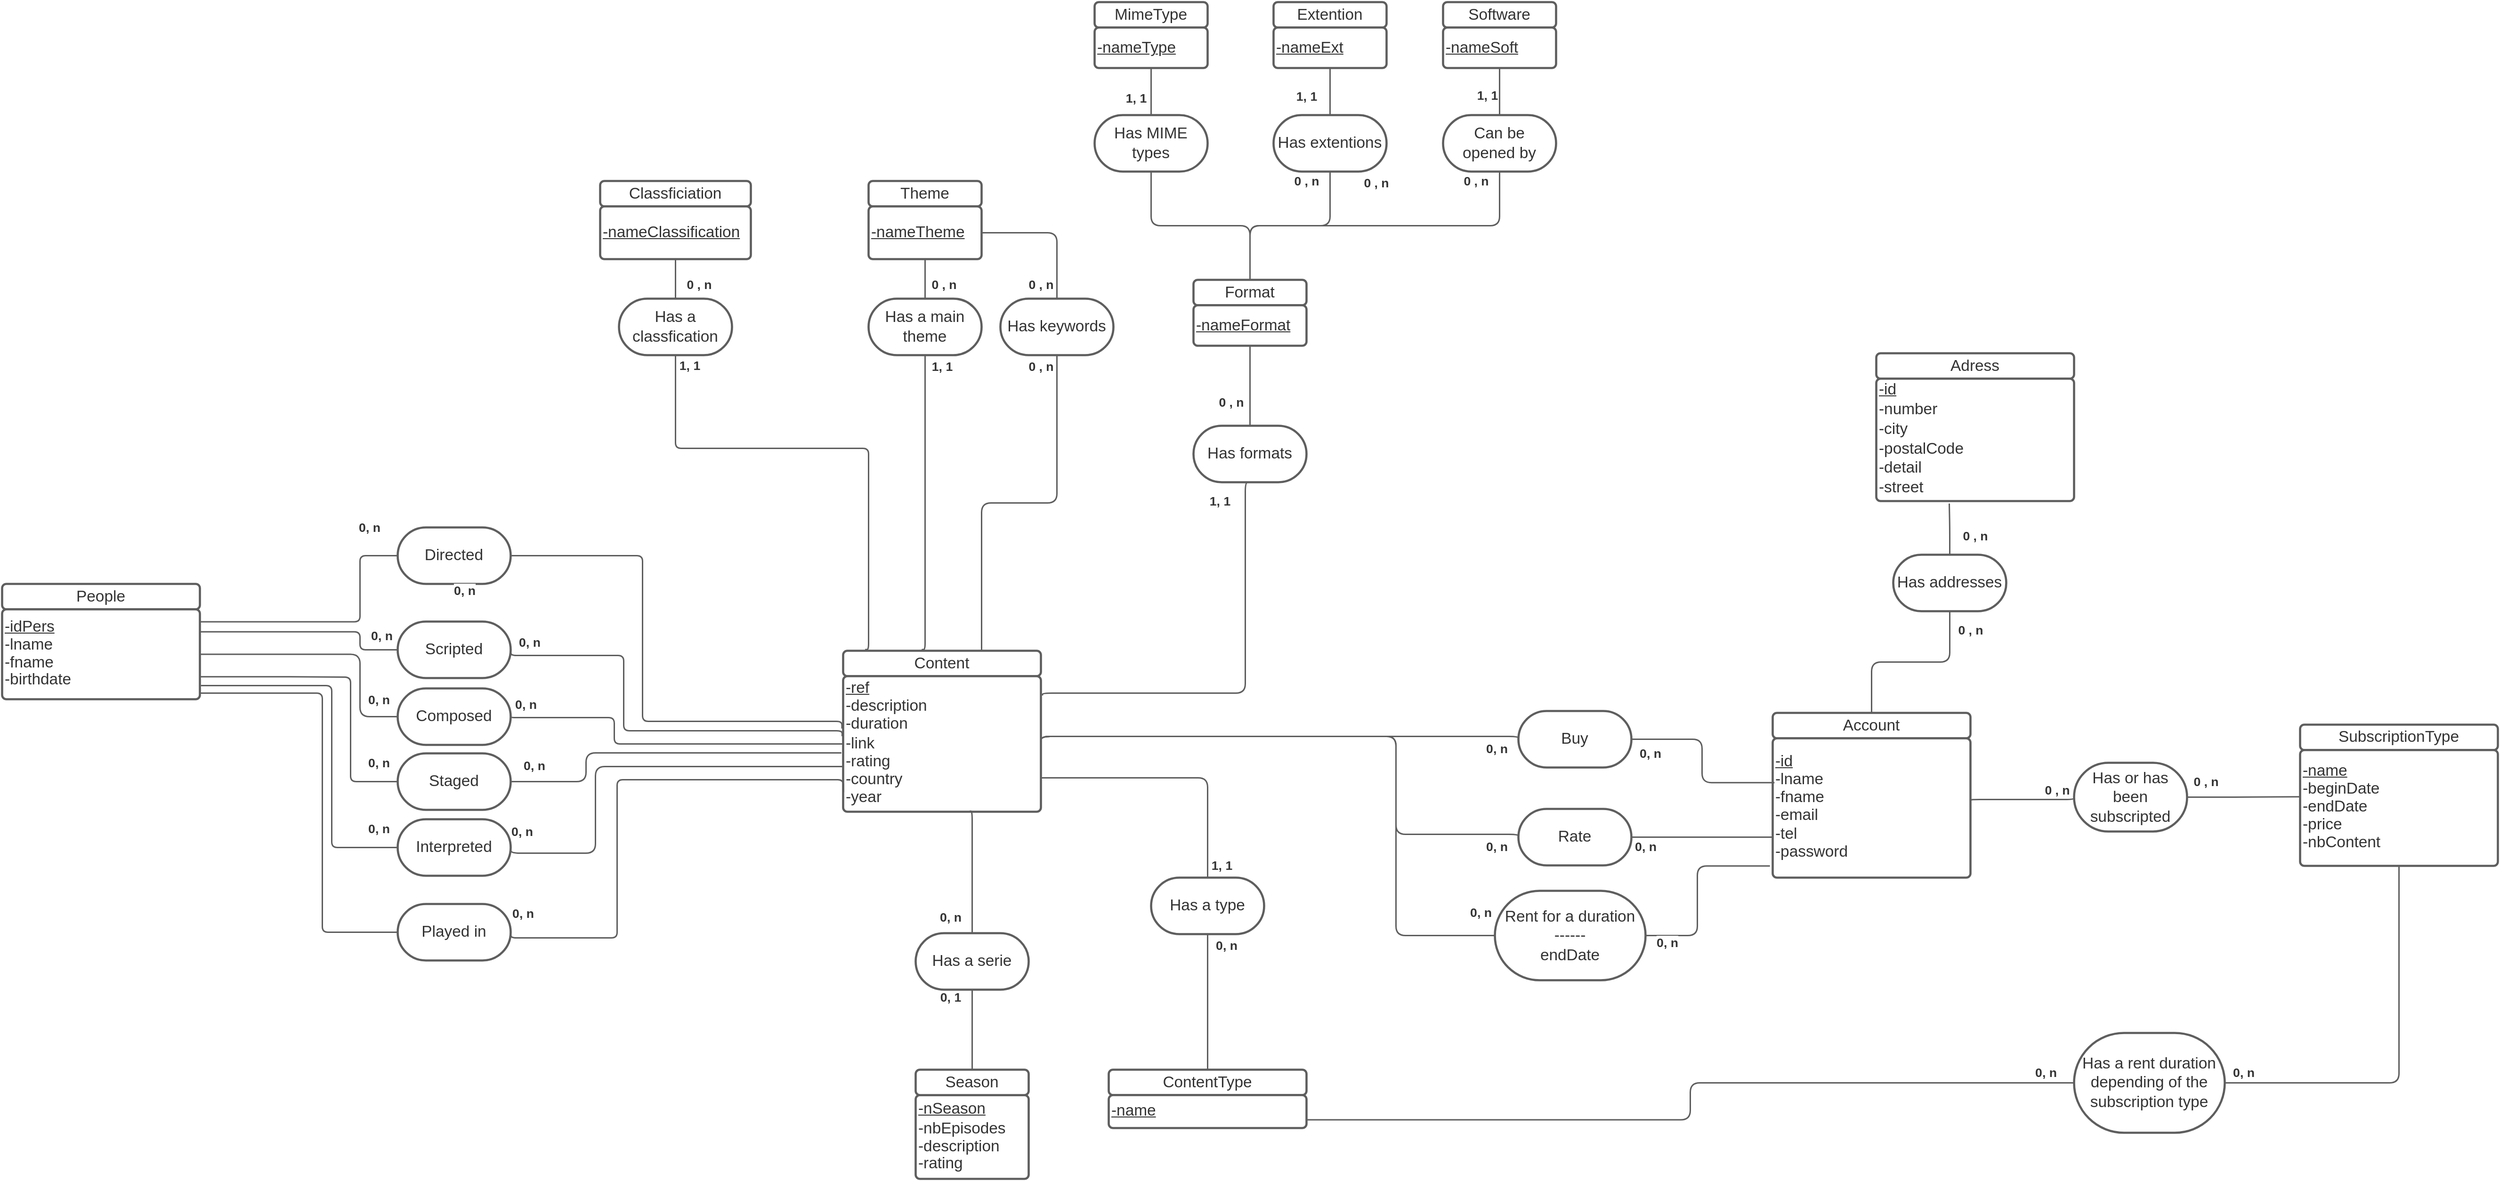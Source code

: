 <mxfile version="21.2.1" type="device">
  <diagram name="Page-1" id="3NEbtDkwDjVa5eAivdHE">
    <mxGraphModel dx="2823" dy="2660" grid="1" gridSize="10" guides="1" tooltips="1" connect="1" arrows="1" fold="1" page="1" pageScale="1" pageWidth="827" pageHeight="1169" math="0" shadow="0">
      <root>
        <mxCell id="0" />
        <mxCell id="1" parent="0" />
        <mxCell id="XbNto1lNoOWa-I5KYj_9-1" value="Theme" style="html=1;overflow=block;blockSpacing=1;whiteSpace=wrap;fontSize=16.7;fontColor=#333333;align=center;spacing=3.8;strokeColor=#5e5e5e;strokeOpacity=100;rounded=1;absoluteArcSize=1;arcSize=9;strokeWidth=2.3;lucidId=jejBH.42-18E;" vertex="1" parent="1">
          <mxGeometry x="680" y="-740" width="120" height="27" as="geometry" />
        </mxCell>
        <mxCell id="XbNto1lNoOWa-I5KYj_9-2" style="edgeStyle=orthogonalEdgeStyle;rounded=1;orthogonalLoop=1;jettySize=auto;html=1;exitX=1;exitY=0.5;exitDx=0;exitDy=0;entryX=0.5;entryY=0;entryDx=0;entryDy=0;endArrow=none;endFill=0;strokeWidth=1.5;strokeColor=#5E5E5E;" edge="1" parent="1" source="XbNto1lNoOWa-I5KYj_9-3" target="XbNto1lNoOWa-I5KYj_9-130">
          <mxGeometry relative="1" as="geometry" />
        </mxCell>
        <mxCell id="XbNto1lNoOWa-I5KYj_9-3" value="-nameTheme" style="html=1;overflow=block;blockSpacing=1;whiteSpace=wrap;fontSize=16.7;fontColor=#333333;fontStyle=4;align=left;spacing=3.8;verticalAlign=middle;strokeColor=#5e5e5e;strokeOpacity=100;rounded=1;absoluteArcSize=1;arcSize=9;strokeWidth=2.3;lucidId=jejBxBTFkY.N;" vertex="1" parent="1">
          <mxGeometry x="680" y="-713" width="120" height="56" as="geometry" />
        </mxCell>
        <mxCell id="XbNto1lNoOWa-I5KYj_9-4" value="Content" style="html=1;overflow=block;blockSpacing=1;whiteSpace=wrap;fontSize=16.7;fontColor=#333333;align=center;spacing=3.8;strokeColor=#5e5e5e;strokeOpacity=100;rounded=1;absoluteArcSize=1;arcSize=9;strokeWidth=2.3;lucidId=NejBDIy_1vik;" vertex="1" parent="1">
          <mxGeometry x="653" y="-241" width="210" height="27" as="geometry" />
        </mxCell>
        <mxCell id="XbNto1lNoOWa-I5KYj_9-5" style="edgeStyle=orthogonalEdgeStyle;rounded=1;orthogonalLoop=1;jettySize=auto;html=1;entryX=0.5;entryY=1;entryDx=0;entryDy=0;strokeColor=#5E5E5E;strokeWidth=1.5;endArrow=none;endFill=0;exitX=1.008;exitY=0.142;exitDx=0;exitDy=0;exitPerimeter=0;" edge="1" parent="1" source="XbNto1lNoOWa-I5KYj_9-6" target="XbNto1lNoOWa-I5KYj_9-82">
          <mxGeometry relative="1" as="geometry">
            <mxPoint x="883" y="-196" as="sourcePoint" />
            <Array as="points">
              <mxPoint x="865" y="-196" />
              <mxPoint x="1080" y="-196" />
              <mxPoint x="1080" y="-420" />
            </Array>
          </mxGeometry>
        </mxCell>
        <mxCell id="XbNto1lNoOWa-I5KYj_9-6" value="&lt;div style=&quot;display: flex; justify-content: flex-start; text-align: left; align-items: baseline; font-size: 0; line-height: 1.25;margin-top: -2px;&quot;&gt;&lt;span&gt;&lt;span style=&quot;font-size:16.7px;color:#333333;text-decoration: underline;&quot;&gt;-ref&lt;/span&gt;&lt;span style=&quot;font-size:16.7px;color:#333333;&quot;&gt;&lt;br&gt;&lt;/span&gt;&lt;/span&gt;&lt;/div&gt;&lt;div style=&quot;display: flex; justify-content: flex-start; text-align: left; align-items: baseline; line-height: 1.25; margin-top: -2px;&quot;&gt;&lt;span style=&quot;font-size: 0px;&quot;&gt;&lt;span style=&quot;font-size:16.7px;color:#333333;&quot;&gt;&lt;span style=&quot;font-size:16.7px;color:#333333;&quot;&gt;&lt;br&gt;&lt;/span&gt;&lt;/span&gt;&lt;/span&gt;&lt;span style=&quot;font-size: 0px;&quot;&gt;&lt;span style=&quot;font-size:16.7px;color:#333333;&quot;&gt;&lt;span style=&quot;font-size:16.7px;color:#333333;&quot;&gt;-description&lt;br&gt;&lt;/span&gt;&lt;/span&gt;&lt;/span&gt;&lt;span style=&quot;font-size: 0px;&quot;&gt;&lt;span style=&quot;font-size:16.7px;color:#333333;&quot;&gt;&lt;span style=&quot;font-size:16.7px;color:#333333;&quot;&gt;&lt;br&gt;&lt;/span&gt;&lt;/span&gt;&lt;/span&gt;&lt;span style=&quot;font-size: 0px;&quot;&gt;&lt;span style=&quot;font-size:16.7px;color:#333333;&quot;&gt;&lt;span style=&quot;font-size:16.7px;color:#333333;&quot;&gt;&lt;br&gt;&lt;/span&gt;&lt;/span&gt;&lt;/span&gt;&lt;span style=&quot;font-size: 0px;&quot;&gt;&lt;span style=&quot;font-size:16.7px;color:#333333;&quot;&gt;&lt;span style=&quot;font-size:16.7px;color:#333333;&quot;&gt;&lt;br&gt;&lt;/span&gt;&lt;/span&gt;&lt;/span&gt;&lt;span style=&quot;font-size: 0px;&quot;&gt;&lt;br&gt;&lt;br&gt;&lt;/span&gt;&lt;span style=&quot;font-size: 0px;&quot;&gt;aa&lt;/span&gt;&lt;font color=&quot;#333333&quot;&gt;&lt;br&gt;&lt;/font&gt;&lt;span style=&quot;font-size: 0px;&quot;&gt;&lt;span style=&quot;font-size:16.7px;color:#333333;&quot;&gt;&lt;span style=&quot;font-size:16.7px;color:#333333;&quot;&gt;&lt;br&gt;&lt;/span&gt;&lt;/span&gt;&lt;/span&gt;&lt;span style=&quot;font-size: 0px;&quot;&gt;&lt;span style=&quot;font-size:16.7px;color:#333333;&quot;&gt;&lt;span style=&quot;font-size:16.7px;color:#333333;&quot;&gt;&lt;br&gt;&lt;/span&gt;&lt;/span&gt;&lt;/span&gt;&lt;span style=&quot;font-size: 0px;&quot;&gt;&lt;br&gt;&lt;/span&gt;&lt;font color=&quot;#333333&quot;&gt;&lt;span style=&quot;font-size: 16.7px;&quot;&gt;&lt;br&gt;&lt;/span&gt;&lt;/font&gt;&lt;font color=&quot;#333333&quot;&gt;&lt;span style=&quot;font-size: 16.7px;&quot;&gt;&lt;br&gt;&lt;/span&gt;&lt;/font&gt;&lt;br&gt;&lt;/div&gt;&lt;div style=&quot;display: flex; justify-content: flex-start; text-align: left; align-items: baseline; font-size: 0; line-height: 1.25;margin-top: -2px;&quot;&gt;&lt;span&gt;&lt;span style=&quot;font-size:16.7px;color:#333333;&quot;&gt;-duration&lt;br&gt;-link&lt;br&gt;&lt;/span&gt;&lt;/span&gt;&lt;/div&gt;&lt;div style=&quot;display: flex; justify-content: flex-start; text-align: left; align-items: baseline; font-size: 0; line-height: 1.25;margin-top: -2px;&quot;&gt;&lt;span&gt;&lt;span style=&quot;font-size:16.7px;color:#333333;&quot;&gt;-rating&lt;br&gt;&lt;/span&gt;&lt;/span&gt;&lt;/div&gt;&lt;div style=&quot;display: flex; justify-content: flex-start; text-align: left; align-items: baseline; font-size: 0; line-height: 1.25;margin-top: -2px;&quot;&gt;&lt;span&gt;&lt;span style=&quot;font-size:16.7px;color:#333333;&quot;&gt;-country&lt;br&gt;&lt;/span&gt;&lt;/span&gt;&lt;/div&gt;&lt;div style=&quot;display: flex; justify-content: flex-start; align-items: baseline; line-height: 1.25; margin-top: -2px;&quot;&gt;&lt;span style=&quot;font-size: 0px;&quot;&gt;&lt;span style=&quot;font-size:16.7px;color:#333333;&quot;&gt;-year&lt;/span&gt;&lt;/span&gt;&lt;span style=&quot;font-size: 0px;&quot;&gt;&lt;span style=&quot;font-size:16.7px;color:#333333;&quot;&gt;&lt;br&gt;&lt;/span&gt;&lt;/span&gt;&lt;font color=&quot;#333333&quot;&gt;&lt;span style=&quot;font-size: 16.7px;&quot;&gt;&lt;div style=&quot;text-align: left;&quot;&gt;&lt;br&gt;&lt;/div&gt;&lt;/span&gt;&lt;/font&gt;&lt;/div&gt;" style="html=1;overflow=block;blockSpacing=1;whiteSpace=wrap;fontSize=13;spacing=3.8;verticalAlign=middle;strokeColor=#5e5e5e;strokeOpacity=100;rounded=1;absoluteArcSize=1;arcSize=9;strokeWidth=2.3;lucidId=NejBXfe0f9c7;" vertex="1" parent="1">
          <mxGeometry x="653" y="-214" width="210" height="144" as="geometry" />
        </mxCell>
        <mxCell id="XbNto1lNoOWa-I5KYj_9-7" value="Directed" style="html=1;overflow=block;blockSpacing=1;whiteSpace=wrap;rounded=1;arcSize=50;fontSize=16.7;fontColor=#333333;align=center;spacing=3.8;strokeColor=#5e5e5e;strokeOpacity=100;strokeWidth=2.3;lucidId=ChjB5QPBFmKb;" vertex="1" parent="1">
          <mxGeometry x="180" y="-372" width="120" height="60" as="geometry" />
        </mxCell>
        <mxCell id="XbNto1lNoOWa-I5KYj_9-8" value="" style="html=1;jettySize=18;whiteSpace=wrap;fontSize=13;strokeColor=#5E5E5E;strokeWidth=1.5;rounded=1;arcSize=12;edgeStyle=orthogonalEdgeStyle;startArrow=none;endArrow=none;exitX=0.996;exitY=0.139;entryX=0;entryY=0.5;lucidId=yijBLoybgWSp;exitDx=0;exitDy=0;entryDx=0;entryDy=0;exitPerimeter=0;" edge="1" parent="1" source="XbNto1lNoOWa-I5KYj_9-110" target="XbNto1lNoOWa-I5KYj_9-7">
          <mxGeometry width="100" height="100" relative="1" as="geometry">
            <Array as="points">
              <mxPoint x="140" y="-272" />
              <mxPoint x="140" y="-342" />
            </Array>
            <mxPoint x="20" y="-371" as="sourcePoint" />
          </mxGeometry>
        </mxCell>
        <mxCell id="XbNto1lNoOWa-I5KYj_9-9" value="" style="html=1;jettySize=18;whiteSpace=wrap;fontSize=13;strokeColor=#5E5E5E;strokeWidth=1.5;rounded=1;arcSize=12;edgeStyle=orthogonalEdgeStyle;startArrow=none;endArrow=none;exitX=1;exitY=0.5;entryX=-0.006;entryY=0.386;lucidId=HijBQt0Iui5a;exitDx=0;exitDy=0;entryDx=0;entryDy=0;entryPerimeter=0;" edge="1" parent="1" source="XbNto1lNoOWa-I5KYj_9-7" target="XbNto1lNoOWa-I5KYj_9-6">
          <mxGeometry width="100" height="100" relative="1" as="geometry">
            <Array as="points">
              <mxPoint x="440" y="-342" />
              <mxPoint x="440" y="-166" />
              <mxPoint x="652" y="-166" />
            </Array>
          </mxGeometry>
        </mxCell>
        <mxCell id="XbNto1lNoOWa-I5KYj_9-10" value="0, n" style="text;html=1;resizable=0;labelBackgroundColor=default;align=center;verticalAlign=middle;fontStyle=1;fontColor=#333333;fontSize=13.3;" vertex="1" parent="XbNto1lNoOWa-I5KYj_9-9">
          <mxGeometry x="-0.205" relative="1" as="geometry">
            <mxPoint x="-189" y="-36" as="offset" />
          </mxGeometry>
        </mxCell>
        <mxCell id="XbNto1lNoOWa-I5KYj_9-11" value="Has a main theme" style="html=1;overflow=block;blockSpacing=1;whiteSpace=wrap;rounded=1;arcSize=50;fontSize=16.7;fontColor=#333333;align=center;spacing=3.8;strokeColor=#5e5e5e;strokeOpacity=100;strokeWidth=2.3;lucidId=xojB8fOaAYHN;" vertex="1" parent="1">
          <mxGeometry x="680" y="-615" width="120" height="60" as="geometry" />
        </mxCell>
        <mxCell id="XbNto1lNoOWa-I5KYj_9-12" value="" style="html=1;jettySize=18;whiteSpace=wrap;fontSize=13;strokeColor=#5E5E5E;strokeWidth=1.5;rounded=1;arcSize=12;edgeStyle=orthogonalEdgeStyle;startArrow=none;endArrow=none;exitX=0.5;exitY=1;lucidId=SojBJwaM~PbR;exitDx=0;exitDy=0;entryX=0.397;entryY=-0.046;entryDx=0;entryDy=0;entryPerimeter=0;" edge="1" parent="1" source="XbNto1lNoOWa-I5KYj_9-11" target="XbNto1lNoOWa-I5KYj_9-4">
          <mxGeometry width="100" height="100" relative="1" as="geometry">
            <Array as="points">
              <mxPoint x="740" y="-242" />
            </Array>
            <mxPoint x="813" y="-246" as="targetPoint" />
          </mxGeometry>
        </mxCell>
        <mxCell id="XbNto1lNoOWa-I5KYj_9-13" value="1, 1" style="text;html=1;resizable=0;labelBackgroundColor=default;align=center;verticalAlign=middle;fontStyle=1;fontColor=#333333;fontSize=13.3;" vertex="1" parent="XbNto1lNoOWa-I5KYj_9-12">
          <mxGeometry x="-0.826" relative="1" as="geometry">
            <mxPoint x="18" y="-16" as="offset" />
          </mxGeometry>
        </mxCell>
        <mxCell id="XbNto1lNoOWa-I5KYj_9-14" value="" style="html=1;jettySize=18;whiteSpace=wrap;fontSize=13;strokeColor=#5E5E5E;strokeWidth=1.5;rounded=1;arcSize=12;edgeStyle=orthogonalEdgeStyle;startArrow=none;endArrow=none;exitX=0.5;exitY=1;entryX=0.5;entryY=0;lucidId=1ojBVqLJjaBZ;entryDx=0;entryDy=0;exitDx=0;exitDy=0;" edge="1" parent="1" source="XbNto1lNoOWa-I5KYj_9-3" target="XbNto1lNoOWa-I5KYj_9-11">
          <mxGeometry width="100" height="100" relative="1" as="geometry">
            <Array as="points" />
          </mxGeometry>
        </mxCell>
        <mxCell id="XbNto1lNoOWa-I5KYj_9-15" value="0 , n" style="text;html=1;resizable=0;labelBackgroundColor=default;align=center;verticalAlign=middle;fontStyle=1;fontColor=#333333;fontSize=13.3;" vertex="1" parent="XbNto1lNoOWa-I5KYj_9-14">
          <mxGeometry relative="1" as="geometry">
            <mxPoint x="20" y="6" as="offset" />
          </mxGeometry>
        </mxCell>
        <mxCell id="XbNto1lNoOWa-I5KYj_9-16" value="Played in" style="html=1;overflow=block;blockSpacing=1;whiteSpace=wrap;rounded=1;arcSize=50;fontSize=16.7;fontColor=#333333;align=center;spacing=3.8;strokeColor=#5e5e5e;strokeOpacity=100;strokeWidth=2.3;lucidId=FqjBGdys.Dre;" vertex="1" parent="1">
          <mxGeometry x="180.0" y="28" width="120" height="60" as="geometry" />
        </mxCell>
        <mxCell id="XbNto1lNoOWa-I5KYj_9-17" value="Scripted" style="html=1;overflow=block;blockSpacing=1;whiteSpace=wrap;rounded=1;arcSize=50;fontSize=16.7;fontColor=#333333;align=center;spacing=3.8;strokeColor=#5e5e5e;strokeOpacity=100;strokeWidth=2.3;lucidId=LqjBLhuiTjXW;" vertex="1" parent="1">
          <mxGeometry x="180" y="-272" width="120" height="60" as="geometry" />
        </mxCell>
        <mxCell id="XbNto1lNoOWa-I5KYj_9-18" value="" style="html=1;jettySize=18;whiteSpace=wrap;fontSize=13;strokeColor=#5E5E5E;strokeWidth=1.5;rounded=1;arcSize=12;edgeStyle=orthogonalEdgeStyle;startArrow=none;endArrow=none;exitX=1;exitY=0.25;entryX=0;entryY=0.5;lucidId=ZqjBr8YlqV.C;exitDx=0;exitDy=0;entryDx=0;entryDy=0;" edge="1" parent="1" source="XbNto1lNoOWa-I5KYj_9-110" target="XbNto1lNoOWa-I5KYj_9-17">
          <mxGeometry width="100" height="100" relative="1" as="geometry">
            <Array as="points">
              <mxPoint x="140" y="-261" />
              <mxPoint x="140" y="-242" />
            </Array>
            <mxPoint x="20" y="-241.0" as="sourcePoint" />
          </mxGeometry>
        </mxCell>
        <mxCell id="XbNto1lNoOWa-I5KYj_9-19" value="0, n" style="text;html=1;resizable=0;labelBackgroundColor=default;align=center;verticalAlign=middle;fontStyle=1;fontColor=#333333;fontSize=13.3;" vertex="1" parent="XbNto1lNoOWa-I5KYj_9-18">
          <mxGeometry x="0.196" relative="1" as="geometry">
            <mxPoint x="53" y="72" as="offset" />
          </mxGeometry>
        </mxCell>
        <mxCell id="XbNto1lNoOWa-I5KYj_9-20" value="" style="html=1;jettySize=18;whiteSpace=wrap;fontSize=13;strokeColor=#5E5E5E;strokeWidth=1.5;rounded=1;arcSize=12;edgeStyle=orthogonalEdgeStyle;startArrow=none;endArrow=none;exitX=1.002;exitY=0.901;entryX=0;entryY=0.5;lucidId=2qjBmUkvBCma;entryDx=0;entryDy=0;exitDx=0;exitDy=0;exitPerimeter=0;" edge="1" parent="1" source="XbNto1lNoOWa-I5KYj_9-110" target="XbNto1lNoOWa-I5KYj_9-16">
          <mxGeometry width="100" height="100" relative="1" as="geometry">
            <Array as="points">
              <mxPoint x="-110" y="-199" />
              <mxPoint x="-110" y="-196" />
              <mxPoint x="100" y="-196" />
              <mxPoint x="100" y="58" />
            </Array>
            <mxPoint x="317.37" y="295.604" as="sourcePoint" />
          </mxGeometry>
        </mxCell>
        <mxCell id="XbNto1lNoOWa-I5KYj_9-21" value="0, n" style="text;html=1;resizable=0;labelBackgroundColor=default;align=center;verticalAlign=middle;fontStyle=1;fontColor=#333333;fontSize=13.3;" vertex="1" parent="XbNto1lNoOWa-I5KYj_9-20">
          <mxGeometry x="0.248" relative="1" as="geometry">
            <mxPoint x="60" y="46" as="offset" />
          </mxGeometry>
        </mxCell>
        <mxCell id="XbNto1lNoOWa-I5KYj_9-22" value="" style="html=1;jettySize=18;whiteSpace=wrap;fontSize=13;strokeColor=#5E5E5E;strokeWidth=1.5;rounded=1;arcSize=12;edgeStyle=orthogonalEdgeStyle;startArrow=none;endArrow=none;exitX=1;exitY=0.5;entryX=-0.005;entryY=0.443;lucidId=_qjBDqwcsFOo;exitDx=0;exitDy=0;entryDx=0;entryDy=0;entryPerimeter=0;" edge="1" parent="1" source="XbNto1lNoOWa-I5KYj_9-17" target="XbNto1lNoOWa-I5KYj_9-6">
          <mxGeometry width="100" height="100" relative="1" as="geometry">
            <Array as="points">
              <mxPoint x="300" y="-236" />
              <mxPoint x="420" y="-236" />
              <mxPoint x="420" y="-156" />
              <mxPoint x="652" y="-156" />
            </Array>
          </mxGeometry>
        </mxCell>
        <mxCell id="XbNto1lNoOWa-I5KYj_9-23" value="0, n" style="text;html=1;resizable=0;labelBackgroundColor=default;align=center;verticalAlign=middle;fontStyle=1;fontColor=#333333;fontSize=13.3;" vertex="1" parent="XbNto1lNoOWa-I5KYj_9-22">
          <mxGeometry x="-0.819" relative="1" as="geometry">
            <mxPoint x="-14" y="-14" as="offset" />
          </mxGeometry>
        </mxCell>
        <mxCell id="XbNto1lNoOWa-I5KYj_9-24" style="edgeStyle=elbowEdgeStyle;rounded=1;orthogonalLoop=1;jettySize=auto;html=1;exitX=0;exitY=0;exitDx=0;exitDy=0;strokeColor=#5e5e5e;strokeWidth=1.5;fontSize=14;endArrow=none;endFill=0;" edge="1" parent="XbNto1lNoOWa-I5KYj_9-22" source="XbNto1lNoOWa-I5KYj_9-23" target="XbNto1lNoOWa-I5KYj_9-23">
          <mxGeometry relative="1" as="geometry" />
        </mxCell>
        <mxCell id="XbNto1lNoOWa-I5KYj_9-25" value="Classficiation" style="html=1;overflow=block;blockSpacing=1;whiteSpace=wrap;fontSize=16.7;fontColor=#333333;align=center;spacing=3.8;strokeColor=#5e5e5e;strokeOpacity=100;rounded=1;absoluteArcSize=1;arcSize=9;strokeWidth=2.3;lucidId=esjB~5Ccd-we;" vertex="1" parent="1">
          <mxGeometry x="395" y="-740" width="160" height="27" as="geometry" />
        </mxCell>
        <mxCell id="XbNto1lNoOWa-I5KYj_9-26" value="-nameClassification" style="html=1;overflow=block;blockSpacing=1;whiteSpace=wrap;fontSize=16.7;fontColor=#333333;fontStyle=4;align=left;spacing=3.8;verticalAlign=middle;strokeColor=#5e5e5e;strokeOpacity=100;rounded=1;absoluteArcSize=1;arcSize=9;strokeWidth=2.3;lucidId=esjBIlTkwPr8;" vertex="1" parent="1">
          <mxGeometry x="395" y="-713" width="160" height="56" as="geometry" />
        </mxCell>
        <mxCell id="XbNto1lNoOWa-I5KYj_9-27" value="Has a classfication" style="html=1;overflow=block;blockSpacing=1;whiteSpace=wrap;rounded=1;arcSize=50;fontSize=16.7;fontColor=#333333;align=center;spacing=3.8;strokeColor=#5e5e5e;strokeOpacity=100;strokeWidth=2.3;lucidId=esjBECUk6~5J;" vertex="1" parent="1">
          <mxGeometry x="415" y="-615" width="120" height="60" as="geometry" />
        </mxCell>
        <mxCell id="XbNto1lNoOWa-I5KYj_9-28" value="" style="html=1;jettySize=18;whiteSpace=wrap;fontSize=13;strokeColor=#5E5E5E;strokeWidth=1.5;rounded=1;arcSize=12;edgeStyle=orthogonalEdgeStyle;startArrow=none;endArrow=none;exitX=0.5;exitY=1;entryX=0.111;entryY=-0.046;entryPerimeter=0;lucidId=esjBC1PlI_qc;exitDx=0;exitDy=0;entryDx=0;entryDy=0;" edge="1" parent="1" source="XbNto1lNoOWa-I5KYj_9-27" target="XbNto1lNoOWa-I5KYj_9-4">
          <mxGeometry width="100" height="100" relative="1" as="geometry">
            <Array as="points">
              <mxPoint x="475" y="-456" />
              <mxPoint x="680" y="-456" />
              <mxPoint x="680" y="-242" />
            </Array>
          </mxGeometry>
        </mxCell>
        <mxCell id="XbNto1lNoOWa-I5KYj_9-29" value="1, 1" style="text;html=1;resizable=0;labelBackgroundColor=default;align=center;verticalAlign=middle;fontStyle=1;fontColor=#333333;fontSize=13.3;" vertex="1" parent="XbNto1lNoOWa-I5KYj_9-28">
          <mxGeometry x="-0.816" relative="1" as="geometry">
            <mxPoint x="15" y="-37" as="offset" />
          </mxGeometry>
        </mxCell>
        <mxCell id="XbNto1lNoOWa-I5KYj_9-30" value="" style="html=1;jettySize=18;whiteSpace=wrap;fontSize=13;strokeColor=#5E5E5E;strokeWidth=1.5;rounded=1;arcSize=12;edgeStyle=orthogonalEdgeStyle;startArrow=none;endArrow=none;exitX=0.5;exitY=1;entryX=0.5;entryY=0;lucidId=esjBZ3NB9nTm;exitDx=0;exitDy=0;entryDx=0;entryDy=0;" edge="1" parent="1" source="XbNto1lNoOWa-I5KYj_9-26" target="XbNto1lNoOWa-I5KYj_9-27">
          <mxGeometry width="100" height="100" relative="1" as="geometry">
            <Array as="points" />
          </mxGeometry>
        </mxCell>
        <mxCell id="XbNto1lNoOWa-I5KYj_9-31" value="0 , n" style="text;html=1;resizable=0;labelBackgroundColor=default;align=center;verticalAlign=middle;fontStyle=1;fontColor=#333333;fontSize=13.3;" vertex="1" parent="XbNto1lNoOWa-I5KYj_9-30">
          <mxGeometry relative="1" as="geometry">
            <mxPoint x="25" y="6" as="offset" />
          </mxGeometry>
        </mxCell>
        <mxCell id="XbNto1lNoOWa-I5KYj_9-32" style="edgeStyle=orthogonalEdgeStyle;rounded=1;orthogonalLoop=1;jettySize=auto;html=1;exitX=0.5;exitY=1;exitDx=0;exitDy=0;entryX=0.5;entryY=0;entryDx=0;entryDy=0;endArrow=none;endFill=0;strokeWidth=1.5;strokeColor=#5E5E5E;" edge="1" parent="1" source="XbNto1lNoOWa-I5KYj_9-115" target="XbNto1lNoOWa-I5KYj_9-34">
          <mxGeometry relative="1" as="geometry" />
        </mxCell>
        <mxCell id="XbNto1lNoOWa-I5KYj_9-33" value="&lt;div style=&quot;display: flex; justify-content: flex-start; text-align: left; align-items: baseline; font-size: 0; line-height: 1.25;margin-top: -2px;&quot;&gt;&lt;span&gt;&lt;span style=&quot;font-size:16.7px;color:#333333;&quot;&gt;&lt;br&gt;&lt;/span&gt;&lt;/span&gt;&lt;span&gt;&lt;span style=&quot;font-size:16.7px;color:#333333;&quot;&gt;&lt;u&gt;-nSeason&lt;br&gt;&lt;/u&gt;-nbEpisodes&lt;br&gt;&lt;/span&gt;&lt;/span&gt;&lt;/div&gt;&lt;div style=&quot;display: flex; justify-content: flex-start; text-align: left; align-items: baseline; font-size: 0; line-height: 1.25;margin-top: -2px;&quot;&gt;&lt;span&gt;&lt;span style=&quot;font-size:16.7px;color:#333333;&quot;&gt;-description&lt;br&gt;&lt;/span&gt;&lt;/span&gt;&lt;/div&gt;&lt;div style=&quot;display: flex; justify-content: flex-start; text-align: left; align-items: baseline; font-size: 0; line-height: 1.25;margin-top: -2px;&quot;&gt;&lt;span&gt;&lt;span style=&quot;font-size:16.7px;color:#333333;&quot;&gt;-rating&lt;/span&gt;&lt;/span&gt;&lt;/div&gt;" style="html=1;overflow=block;blockSpacing=1;whiteSpace=wrap;fontSize=13;spacing=3.8;verticalAlign=middle;strokeColor=#5e5e5e;strokeOpacity=100;rounded=1;absoluteArcSize=1;arcSize=9;strokeWidth=2.3;lucidId=sxjByRSx1M5x;" vertex="1" parent="1">
          <mxGeometry x="730" y="231" width="120" height="89" as="geometry" />
        </mxCell>
        <mxCell id="XbNto1lNoOWa-I5KYj_9-34" value="Season" style="html=1;overflow=block;blockSpacing=1;whiteSpace=wrap;fontSize=16.7;fontColor=#333333;align=center;spacing=3.8;strokeColor=#5e5e5e;strokeOpacity=100;rounded=1;absoluteArcSize=1;arcSize=9;strokeWidth=2.3;lucidId=sxjBbOrN3D~8;" vertex="1" parent="1">
          <mxGeometry x="730" y="204" width="120" height="27" as="geometry" />
        </mxCell>
        <mxCell id="XbNto1lNoOWa-I5KYj_9-35" value="" style="html=1;jettySize=18;whiteSpace=wrap;fontSize=13;strokeColor=#5E5E5E;strokeWidth=1.5;rounded=1;arcSize=12;edgeStyle=orthogonalEdgeStyle;startArrow=none;endArrow=none;exitX=1;exitY=0.5;entryX=0.002;entryY=0.858;lucidId=hBjB2dj1gplf;entryDx=0;entryDy=0;entryPerimeter=0;exitDx=0;exitDy=0;" edge="1" parent="1" source="XbNto1lNoOWa-I5KYj_9-16" target="XbNto1lNoOWa-I5KYj_9-6">
          <mxGeometry width="100" height="100" relative="1" as="geometry">
            <Array as="points">
              <mxPoint x="413" y="64" />
              <mxPoint x="413" y="-104" />
            </Array>
          </mxGeometry>
        </mxCell>
        <mxCell id="XbNto1lNoOWa-I5KYj_9-36" style="edgeStyle=elbowEdgeStyle;rounded=1;orthogonalLoop=1;jettySize=auto;html=1;exitX=1;exitY=0.5;exitDx=0;exitDy=0;entryX=0;entryY=0.5;entryDx=0;entryDy=0;strokeColor=#5e5e5e;strokeWidth=1.5;fontSize=14;endArrow=none;endFill=0;" edge="1" parent="1" source="XbNto1lNoOWa-I5KYj_9-110" target="XbNto1lNoOWa-I5KYj_9-37">
          <mxGeometry relative="1" as="geometry">
            <mxPoint x="-163" y="-171.0" as="sourcePoint" />
            <Array as="points">
              <mxPoint x="140" y="-200" />
            </Array>
          </mxGeometry>
        </mxCell>
        <mxCell id="XbNto1lNoOWa-I5KYj_9-37" value="Composed" style="html=1;overflow=block;blockSpacing=1;whiteSpace=wrap;rounded=1;arcSize=50;fontSize=16.7;fontColor=#333333;align=center;spacing=3.8;strokeColor=#5e5e5e;strokeOpacity=100;strokeWidth=2.3;lucidId=9DjBeM9wwp~a;" vertex="1" parent="1">
          <mxGeometry x="180" y="-201" width="120" height="60" as="geometry" />
        </mxCell>
        <mxCell id="XbNto1lNoOWa-I5KYj_9-38" value="" style="html=1;jettySize=18;whiteSpace=wrap;fontSize=13;strokeColor=#5E5E5E;strokeWidth=1.5;rounded=1;arcSize=12;edgeStyle=orthogonalEdgeStyle;startArrow=none;endArrow=none;exitX=1;exitY=0.5;lucidId=zEjBB7QVhMc1;exitDx=0;exitDy=0;entryX=0;entryY=0.5;entryDx=0;entryDy=0;" edge="1" parent="1" source="XbNto1lNoOWa-I5KYj_9-37" target="XbNto1lNoOWa-I5KYj_9-6">
          <mxGeometry width="100" height="100" relative="1" as="geometry">
            <Array as="points">
              <mxPoint x="300" y="-170" />
              <mxPoint x="410" y="-170" />
              <mxPoint x="410" y="-142" />
            </Array>
            <mxPoint x="1038" y="322.5" as="targetPoint" />
          </mxGeometry>
        </mxCell>
        <mxCell id="XbNto1lNoOWa-I5KYj_9-39" value="0, n" style="text;html=1;resizable=0;labelBackgroundColor=default;align=center;verticalAlign=middle;fontStyle=1;fontColor=#333333;fontSize=13.3;" vertex="1" parent="XbNto1lNoOWa-I5KYj_9-38">
          <mxGeometry x="-0.969" relative="1" as="geometry">
            <mxPoint x="11" y="-16" as="offset" />
          </mxGeometry>
        </mxCell>
        <mxCell id="XbNto1lNoOWa-I5KYj_9-40" style="edgeStyle=elbowEdgeStyle;rounded=1;orthogonalLoop=1;jettySize=auto;html=1;entryX=-0.009;entryY=0.566;entryDx=0;entryDy=0;strokeColor=#5e5e5e;strokeWidth=1.5;fontSize=14;endArrow=none;endFill=0;entryPerimeter=0;exitX=1;exitY=0.5;exitDx=0;exitDy=0;" edge="1" parent="1" source="XbNto1lNoOWa-I5KYj_9-41" target="XbNto1lNoOWa-I5KYj_9-6">
          <mxGeometry relative="1" as="geometry">
            <Array as="points">
              <mxPoint x="380" y="-110" />
              <mxPoint x="1293" y="384" />
            </Array>
          </mxGeometry>
        </mxCell>
        <mxCell id="XbNto1lNoOWa-I5KYj_9-41" value="Staged" style="html=1;overflow=block;blockSpacing=1;whiteSpace=wrap;rounded=1;arcSize=50;fontSize=16.7;fontColor=#333333;align=center;spacing=3.8;strokeColor=#5e5e5e;strokeOpacity=100;strokeWidth=2.3;lucidId=sFjBx3ZSnAQh;" vertex="1" parent="1">
          <mxGeometry x="180" y="-132" width="120" height="60" as="geometry" />
        </mxCell>
        <mxCell id="XbNto1lNoOWa-I5KYj_9-42" value="" style="html=1;jettySize=18;whiteSpace=wrap;fontSize=13;strokeColor=#5E5E5E;strokeWidth=1.5;rounded=1;arcSize=12;edgeStyle=orthogonalEdgeStyle;startArrow=none;endArrow=none;entryX=0;entryY=0.5;lucidId=sFjBRPKOKJ_d;entryDx=0;entryDy=0;exitX=1;exitY=0.75;exitDx=0;exitDy=0;" edge="1" parent="1" source="XbNto1lNoOWa-I5KYj_9-110" target="XbNto1lNoOWa-I5KYj_9-41">
          <mxGeometry width="100" height="100" relative="1" as="geometry">
            <Array as="points">
              <mxPoint x="60" y="-213" />
              <mxPoint x="130" y="-213" />
              <mxPoint x="130" y="-102" />
            </Array>
            <mxPoint x="-155" y="-41.87" as="sourcePoint" />
          </mxGeometry>
        </mxCell>
        <mxCell id="XbNto1lNoOWa-I5KYj_9-43" value="0, n" style="text;html=1;resizable=0;labelBackgroundColor=default;align=center;verticalAlign=middle;fontStyle=1;fontColor=#333333;fontSize=13.3;" vertex="1" parent="XbNto1lNoOWa-I5KYj_9-42">
          <mxGeometry x="0.248" relative="1" as="geometry">
            <mxPoint x="186" y="-12" as="offset" />
          </mxGeometry>
        </mxCell>
        <mxCell id="XbNto1lNoOWa-I5KYj_9-44" style="edgeStyle=orthogonalEdgeStyle;rounded=1;orthogonalLoop=1;jettySize=auto;html=1;exitX=1;exitY=0.5;exitDx=0;exitDy=0;fontSize=14;endArrow=none;endFill=0;strokeWidth=1.5;strokeColor=#5e5e5e;" edge="1" parent="1" source="XbNto1lNoOWa-I5KYj_9-45">
          <mxGeometry relative="1" as="geometry">
            <mxPoint x="653" y="-118" as="targetPoint" />
            <Array as="points">
              <mxPoint x="300" y="-26" />
              <mxPoint x="390" y="-26" />
              <mxPoint x="390" y="-118" />
            </Array>
          </mxGeometry>
        </mxCell>
        <mxCell id="XbNto1lNoOWa-I5KYj_9-45" value="Interpreted" style="html=1;overflow=block;blockSpacing=1;whiteSpace=wrap;rounded=1;arcSize=50;fontSize=16.7;fontColor=#333333;align=center;spacing=3.8;strokeColor=#5e5e5e;strokeOpacity=100;strokeWidth=2.3;lucidId=vFjBN382D4NY;" vertex="1" parent="1">
          <mxGeometry x="180" y="-62" width="120" height="60" as="geometry" />
        </mxCell>
        <mxCell id="XbNto1lNoOWa-I5KYj_9-46" value="" style="html=1;jettySize=18;whiteSpace=wrap;fontSize=13;strokeColor=#5E5E5E;strokeWidth=1.5;rounded=1;arcSize=12;edgeStyle=orthogonalEdgeStyle;startArrow=none;endArrow=none;lucidId=sFjBRPKOKJ_d;exitX=1.005;exitY=0.848;exitDx=0;exitDy=0;entryX=0;entryY=0.5;entryDx=0;entryDy=0;exitPerimeter=0;" edge="1" parent="1" source="XbNto1lNoOWa-I5KYj_9-110" target="XbNto1lNoOWa-I5KYj_9-45">
          <mxGeometry width="100" height="100" relative="1" as="geometry">
            <Array as="points">
              <mxPoint x="110" y="-204" />
              <mxPoint x="110" y="-32" />
            </Array>
            <mxPoint x="180" y="107" as="sourcePoint" />
            <mxPoint x="320" y="87" as="targetPoint" />
          </mxGeometry>
        </mxCell>
        <mxCell id="XbNto1lNoOWa-I5KYj_9-47" value="0, n" style="text;html=1;resizable=0;labelBackgroundColor=default;align=center;verticalAlign=middle;fontStyle=1;fontColor=#333333;fontSize=13.3;" vertex="1" parent="XbNto1lNoOWa-I5KYj_9-46">
          <mxGeometry x="0.248" relative="1" as="geometry">
            <mxPoint x="215" y="-14" as="offset" />
          </mxGeometry>
        </mxCell>
        <mxCell id="XbNto1lNoOWa-I5KYj_9-48" style="edgeStyle=orthogonalEdgeStyle;rounded=1;orthogonalLoop=1;jettySize=auto;html=1;exitX=1.001;exitY=0.448;exitDx=0;exitDy=0;strokeColor=#5E5E5E;strokeWidth=1.5;endArrow=none;endFill=0;entryX=0;entryY=0.5;entryDx=0;entryDy=0;exitPerimeter=0;" edge="1" parent="1" source="XbNto1lNoOWa-I5KYj_9-51" target="XbNto1lNoOWa-I5KYj_9-89">
          <mxGeometry relative="1" as="geometry">
            <mxPoint x="1940" y="-253" as="targetPoint" />
            <Array as="points">
              <mxPoint x="1850" y="-83" />
            </Array>
          </mxGeometry>
        </mxCell>
        <mxCell id="XbNto1lNoOWa-I5KYj_9-49" style="edgeStyle=orthogonalEdgeStyle;rounded=1;orthogonalLoop=1;jettySize=auto;html=1;exitX=0.5;exitY=0;exitDx=0;exitDy=0;entryX=0.5;entryY=1;entryDx=0;entryDy=0;strokeColor=#5E5E5E;strokeWidth=1.5;endArrow=none;endFill=0;" edge="1" parent="1" source="XbNto1lNoOWa-I5KYj_9-50" target="XbNto1lNoOWa-I5KYj_9-106">
          <mxGeometry relative="1" as="geometry" />
        </mxCell>
        <mxCell id="XbNto1lNoOWa-I5KYj_9-50" value="Account" style="html=1;overflow=block;blockSpacing=1;whiteSpace=wrap;fontSize=16.7;fontColor=#333333;align=center;spacing=3.8;strokeColor=#5e5e5e;strokeOpacity=100;rounded=1;absoluteArcSize=1;arcSize=9;strokeWidth=2.3;lucidId=NejBDIy_1vik;" vertex="1" parent="1">
          <mxGeometry x="1640" y="-175" width="210" height="27" as="geometry" />
        </mxCell>
        <mxCell id="XbNto1lNoOWa-I5KYj_9-51" value="&lt;div style=&quot;display: flex; justify-content: flex-start; text-align: left; align-items: baseline; font-size: 0; line-height: 1.25;margin-top: -2px;&quot;&gt;&lt;span&gt;&lt;span style=&quot;font-size:16.7px;color:#333333;text-decoration: underline;&quot;&gt;-id&lt;/span&gt;&lt;span style=&quot;font-size:16.7px;color:#333333;&quot;&gt;&lt;br&gt;&lt;/span&gt;&lt;/span&gt;&lt;/div&gt;&lt;div style=&quot;display: flex; justify-content: flex-start; text-align: left; align-items: baseline; font-size: 0; line-height: 1.25;margin-top: -2px;&quot;&gt;&lt;span&gt;&lt;span style=&quot;font-size:16.7px;color:#333333;&quot;&gt;&lt;span style=&quot;font-size:16.7px;color:#333333;&quot;&gt;-lname&lt;/span&gt;&lt;/span&gt;&lt;/span&gt;&lt;/div&gt;&lt;div style=&quot;display: flex; justify-content: flex-start; text-align: left; align-items: baseline; font-size: 0; line-height: 1.25;margin-top: -2px;&quot;&gt;&lt;span&gt;&lt;span style=&quot;font-size:16.7px;color:#333333;&quot;&gt;-fname&lt;br&gt;&lt;/span&gt;&lt;/span&gt;&lt;/div&gt;&lt;div style=&quot;display: flex; justify-content: flex-start; text-align: left; align-items: baseline; font-size: 0; line-height: 1.25;margin-top: -2px;&quot;&gt;&lt;span&gt;&lt;span style=&quot;font-size:16.7px;color:#333333;&quot;&gt;-email&lt;br&gt;-tel&lt;/span&gt;&lt;/span&gt;&lt;span&gt;&lt;br&gt;&lt;/span&gt;&lt;span&gt;&lt;br&gt;&lt;/span&gt;&lt;/div&gt;&lt;div style=&quot;display: flex; justify-content: flex-start; text-align: left; align-items: baseline; font-size: 0; line-height: 1.25;margin-top: -2px;&quot;&gt;&lt;span&gt;&lt;span style=&quot;font-size:16.7px;color:#333333;&quot;&gt;-password&lt;/span&gt;&lt;/span&gt;&lt;/div&gt;" style="html=1;overflow=block;blockSpacing=1;whiteSpace=wrap;fontSize=13;spacing=3.8;verticalAlign=middle;strokeColor=#5e5e5e;strokeOpacity=100;rounded=1;absoluteArcSize=1;arcSize=9;strokeWidth=2.3;lucidId=NejBXfe0f9c7;" vertex="1" parent="1">
          <mxGeometry x="1640" y="-148" width="210" height="148" as="geometry" />
        </mxCell>
        <mxCell id="XbNto1lNoOWa-I5KYj_9-52" style="edgeStyle=orthogonalEdgeStyle;rounded=1;orthogonalLoop=1;jettySize=auto;html=1;exitX=1;exitY=0.5;exitDx=0;exitDy=0;entryX=0.009;entryY=0.318;entryDx=0;entryDy=0;entryPerimeter=0;strokeColor=#5E5E5E;strokeWidth=1.5;endArrow=none;endFill=0;" edge="1" parent="1" source="XbNto1lNoOWa-I5KYj_9-54" target="XbNto1lNoOWa-I5KYj_9-51">
          <mxGeometry relative="1" as="geometry" />
        </mxCell>
        <mxCell id="XbNto1lNoOWa-I5KYj_9-53" style="edgeStyle=orthogonalEdgeStyle;rounded=1;orthogonalLoop=1;jettySize=auto;html=1;exitX=0;exitY=0.5;exitDx=0;exitDy=0;entryX=1;entryY=0.5;entryDx=0;entryDy=0;strokeColor=#5E5E5E;strokeWidth=1.5;endArrow=none;endFill=0;" edge="1" parent="1" source="XbNto1lNoOWa-I5KYj_9-54" target="XbNto1lNoOWa-I5KYj_9-6">
          <mxGeometry relative="1" as="geometry">
            <Array as="points">
              <mxPoint x="1370" y="-150" />
              <mxPoint x="863" y="-150" />
            </Array>
          </mxGeometry>
        </mxCell>
        <mxCell id="XbNto1lNoOWa-I5KYj_9-54" value="Buy" style="html=1;overflow=block;blockSpacing=1;whiteSpace=wrap;rounded=1;arcSize=50;fontSize=16.7;fontColor=#333333;align=center;spacing=3.8;strokeColor=#5e5e5e;strokeOpacity=100;strokeWidth=2.3;lucidId=xojB8fOaAYHN;" vertex="1" parent="1">
          <mxGeometry x="1370" y="-177" width="120" height="60" as="geometry" />
        </mxCell>
        <mxCell id="XbNto1lNoOWa-I5KYj_9-55" style="edgeStyle=orthogonalEdgeStyle;rounded=1;orthogonalLoop=1;jettySize=auto;html=1;exitX=1;exitY=0.5;exitDx=0;exitDy=0;strokeColor=#5E5E5E;strokeWidth=1.5;endArrow=none;endFill=0;entryX=-0.014;entryY=0.916;entryDx=0;entryDy=0;entryPerimeter=0;" edge="1" parent="1" source="XbNto1lNoOWa-I5KYj_9-57" target="XbNto1lNoOWa-I5KYj_9-51">
          <mxGeometry relative="1" as="geometry">
            <mxPoint x="1620" y="7" as="targetPoint" />
            <Array as="points">
              <mxPoint x="1560" y="62" />
              <mxPoint x="1560" y="-12" />
            </Array>
          </mxGeometry>
        </mxCell>
        <mxCell id="XbNto1lNoOWa-I5KYj_9-56" style="edgeStyle=orthogonalEdgeStyle;rounded=1;orthogonalLoop=1;jettySize=auto;html=1;exitX=0;exitY=0.5;exitDx=0;exitDy=0;strokeColor=#5E5E5E;strokeWidth=1.5;endArrow=none;endFill=0;entryX=1;entryY=0.5;entryDx=0;entryDy=0;" edge="1" parent="1" source="XbNto1lNoOWa-I5KYj_9-57" target="XbNto1lNoOWa-I5KYj_9-6">
          <mxGeometry relative="1" as="geometry">
            <mxPoint x="863" y="-146" as="targetPoint" />
            <Array as="points">
              <mxPoint x="1240" y="61" />
              <mxPoint x="1240" y="-150" />
              <mxPoint x="863" y="-150" />
            </Array>
          </mxGeometry>
        </mxCell>
        <mxCell id="XbNto1lNoOWa-I5KYj_9-57" value="Rent for a duration&lt;br&gt;------&lt;br&gt;endDate" style="html=1;overflow=block;blockSpacing=1;whiteSpace=wrap;rounded=1;arcSize=50;fontSize=16.7;fontColor=#333333;align=center;spacing=3.8;strokeColor=#5e5e5e;strokeOpacity=100;strokeWidth=2.3;lucidId=xojB8fOaAYHN;" vertex="1" parent="1">
          <mxGeometry x="1345" y="14" width="160" height="95" as="geometry" />
        </mxCell>
        <mxCell id="XbNto1lNoOWa-I5KYj_9-58" value="Format" style="html=1;overflow=block;blockSpacing=1;whiteSpace=wrap;fontSize=16.7;fontColor=#333333;align=center;spacing=3.8;strokeColor=#5e5e5e;strokeOpacity=100;rounded=1;absoluteArcSize=1;arcSize=9;strokeWidth=2.3;lucidId=jejBH.42-18E;" vertex="1" parent="1">
          <mxGeometry x="1025" y="-635" width="120" height="27" as="geometry" />
        </mxCell>
        <mxCell id="XbNto1lNoOWa-I5KYj_9-59" style="edgeStyle=orthogonalEdgeStyle;rounded=1;orthogonalLoop=1;jettySize=auto;html=1;exitX=0.5;exitY=1;exitDx=0;exitDy=0;strokeColor=#5E5E5E;strokeWidth=1.5;endArrow=none;endFill=0;entryX=0.5;entryY=0;entryDx=0;entryDy=0;" edge="1" parent="1" source="XbNto1lNoOWa-I5KYj_9-60" target="XbNto1lNoOWa-I5KYj_9-82">
          <mxGeometry relative="1" as="geometry">
            <mxPoint x="1165" y="-490" as="targetPoint" />
          </mxGeometry>
        </mxCell>
        <mxCell id="XbNto1lNoOWa-I5KYj_9-60" value="-nameFormat" style="html=1;overflow=block;blockSpacing=1;whiteSpace=wrap;fontSize=16.7;fontColor=#333333;fontStyle=4;align=left;spacing=3.8;verticalAlign=middle;strokeColor=#5e5e5e;strokeOpacity=100;rounded=1;absoluteArcSize=1;arcSize=9;strokeWidth=2.3;lucidId=jejBxBTFkY.N;" vertex="1" parent="1">
          <mxGeometry x="1025" y="-608" width="120" height="43" as="geometry" />
        </mxCell>
        <mxCell id="XbNto1lNoOWa-I5KYj_9-61" value="Extention" style="html=1;overflow=block;blockSpacing=1;whiteSpace=wrap;fontSize=16.7;fontColor=#333333;align=center;spacing=3.8;strokeColor=#5e5e5e;strokeOpacity=100;rounded=1;absoluteArcSize=1;arcSize=9;strokeWidth=2.3;lucidId=jejBH.42-18E;" vertex="1" parent="1">
          <mxGeometry x="1110" y="-930" width="120" height="27" as="geometry" />
        </mxCell>
        <mxCell id="XbNto1lNoOWa-I5KYj_9-62" value="-nameExt" style="html=1;overflow=block;blockSpacing=1;whiteSpace=wrap;fontSize=16.7;fontColor=#333333;fontStyle=4;align=left;spacing=3.8;verticalAlign=middle;strokeColor=#5e5e5e;strokeOpacity=100;rounded=1;absoluteArcSize=1;arcSize=9;strokeWidth=2.3;lucidId=jejBxBTFkY.N;" vertex="1" parent="1">
          <mxGeometry x="1110" y="-903" width="120" height="43" as="geometry" />
        </mxCell>
        <mxCell id="XbNto1lNoOWa-I5KYj_9-63" value="MimeType" style="html=1;overflow=block;blockSpacing=1;whiteSpace=wrap;fontSize=16.7;fontColor=#333333;align=center;spacing=3.8;strokeColor=#5e5e5e;strokeOpacity=100;rounded=1;absoluteArcSize=1;arcSize=9;strokeWidth=2.3;lucidId=jejBH.42-18E;" vertex="1" parent="1">
          <mxGeometry x="920" y="-930" width="120" height="27" as="geometry" />
        </mxCell>
        <mxCell id="XbNto1lNoOWa-I5KYj_9-64" value="-nameType" style="html=1;overflow=block;blockSpacing=1;whiteSpace=wrap;fontSize=16.7;fontColor=#333333;fontStyle=4;align=left;spacing=3.8;verticalAlign=middle;strokeColor=#5e5e5e;strokeOpacity=100;rounded=1;absoluteArcSize=1;arcSize=9;strokeWidth=2.3;lucidId=jejBxBTFkY.N;" vertex="1" parent="1">
          <mxGeometry x="920" y="-903" width="120" height="43" as="geometry" />
        </mxCell>
        <mxCell id="XbNto1lNoOWa-I5KYj_9-65" value="Software" style="html=1;overflow=block;blockSpacing=1;whiteSpace=wrap;fontSize=16.7;fontColor=#333333;align=center;spacing=3.8;strokeColor=#5e5e5e;strokeOpacity=100;rounded=1;absoluteArcSize=1;arcSize=9;strokeWidth=2.3;lucidId=jejBH.42-18E;" vertex="1" parent="1">
          <mxGeometry x="1290" y="-930" width="120" height="27" as="geometry" />
        </mxCell>
        <mxCell id="XbNto1lNoOWa-I5KYj_9-66" value="-nameSoft" style="html=1;overflow=block;blockSpacing=1;whiteSpace=wrap;fontSize=16.7;fontColor=#333333;fontStyle=4;align=left;spacing=3.8;verticalAlign=middle;strokeColor=#5e5e5e;strokeOpacity=100;rounded=1;absoluteArcSize=1;arcSize=9;strokeWidth=2.3;lucidId=jejBxBTFkY.N;" vertex="1" parent="1">
          <mxGeometry x="1290" y="-903" width="120" height="43" as="geometry" />
        </mxCell>
        <mxCell id="XbNto1lNoOWa-I5KYj_9-67" style="edgeStyle=orthogonalEdgeStyle;rounded=1;orthogonalLoop=1;jettySize=auto;html=1;exitX=0.5;exitY=1;exitDx=0;exitDy=0;entryX=0.5;entryY=0;entryDx=0;entryDy=0;strokeColor=#5E5E5E;strokeWidth=1.5;endArrow=none;endFill=0;" edge="1" parent="1" source="XbNto1lNoOWa-I5KYj_9-69" target="XbNto1lNoOWa-I5KYj_9-58">
          <mxGeometry relative="1" as="geometry" />
        </mxCell>
        <mxCell id="XbNto1lNoOWa-I5KYj_9-68" style="edgeStyle=orthogonalEdgeStyle;rounded=1;orthogonalLoop=1;jettySize=auto;html=1;exitX=0.5;exitY=0;exitDx=0;exitDy=0;entryX=0.5;entryY=1;entryDx=0;entryDy=0;strokeColor=#5E5E5E;strokeWidth=1.5;endArrow=none;endFill=0;" edge="1" parent="1" source="XbNto1lNoOWa-I5KYj_9-69" target="XbNto1lNoOWa-I5KYj_9-62">
          <mxGeometry relative="1" as="geometry" />
        </mxCell>
        <mxCell id="XbNto1lNoOWa-I5KYj_9-69" value="Has extentions" style="html=1;overflow=block;blockSpacing=1;whiteSpace=wrap;rounded=1;arcSize=50;fontSize=16.7;fontColor=#333333;align=center;spacing=3.8;strokeColor=#5e5e5e;strokeOpacity=100;strokeWidth=2.3;lucidId=xojB8fOaAYHN;" vertex="1" parent="1">
          <mxGeometry x="1110" y="-810" width="120" height="60" as="geometry" />
        </mxCell>
        <mxCell id="XbNto1lNoOWa-I5KYj_9-70" style="edgeStyle=orthogonalEdgeStyle;rounded=1;orthogonalLoop=1;jettySize=auto;html=1;exitX=0.5;exitY=0;exitDx=0;exitDy=0;entryX=0.5;entryY=1;entryDx=0;entryDy=0;strokeColor=#5E5E5E;strokeWidth=1.5;endArrow=none;endFill=0;" edge="1" parent="1" source="XbNto1lNoOWa-I5KYj_9-72" target="XbNto1lNoOWa-I5KYj_9-66">
          <mxGeometry relative="1" as="geometry" />
        </mxCell>
        <mxCell id="XbNto1lNoOWa-I5KYj_9-71" style="edgeStyle=orthogonalEdgeStyle;rounded=1;orthogonalLoop=1;jettySize=auto;html=1;exitX=0.5;exitY=1;exitDx=0;exitDy=0;entryX=0.5;entryY=0;entryDx=0;entryDy=0;strokeColor=#5E5E5E;strokeWidth=1.5;endArrow=none;endFill=0;" edge="1" parent="1" source="XbNto1lNoOWa-I5KYj_9-72" target="XbNto1lNoOWa-I5KYj_9-58">
          <mxGeometry relative="1" as="geometry" />
        </mxCell>
        <mxCell id="XbNto1lNoOWa-I5KYj_9-72" value="Can be opened by" style="html=1;overflow=block;blockSpacing=1;whiteSpace=wrap;rounded=1;arcSize=50;fontSize=16.7;fontColor=#333333;align=center;spacing=3.8;strokeColor=#5e5e5e;strokeOpacity=100;strokeWidth=2.3;lucidId=xojB8fOaAYHN;" vertex="1" parent="1">
          <mxGeometry x="1290" y="-810" width="120" height="60" as="geometry" />
        </mxCell>
        <mxCell id="XbNto1lNoOWa-I5KYj_9-73" style="edgeStyle=orthogonalEdgeStyle;rounded=1;orthogonalLoop=1;jettySize=auto;html=1;exitX=0.5;exitY=0;exitDx=0;exitDy=0;entryX=0.5;entryY=1;entryDx=0;entryDy=0;strokeColor=#5E5E5E;strokeWidth=1.5;endArrow=none;endFill=0;" edge="1" parent="1" source="XbNto1lNoOWa-I5KYj_9-75" target="XbNto1lNoOWa-I5KYj_9-64">
          <mxGeometry relative="1" as="geometry">
            <Array as="points">
              <mxPoint x="980" y="-830" />
              <mxPoint x="980" y="-830" />
            </Array>
          </mxGeometry>
        </mxCell>
        <mxCell id="XbNto1lNoOWa-I5KYj_9-74" style="edgeStyle=orthogonalEdgeStyle;rounded=1;orthogonalLoop=1;jettySize=auto;html=1;exitX=0.5;exitY=1;exitDx=0;exitDy=0;entryX=0.5;entryY=0;entryDx=0;entryDy=0;strokeColor=#5E5E5E;strokeWidth=1.5;endArrow=none;endFill=0;" edge="1" parent="1" source="XbNto1lNoOWa-I5KYj_9-75" target="XbNto1lNoOWa-I5KYj_9-58">
          <mxGeometry relative="1" as="geometry" />
        </mxCell>
        <mxCell id="XbNto1lNoOWa-I5KYj_9-75" value="Has MIME types" style="html=1;overflow=block;blockSpacing=1;whiteSpace=wrap;rounded=1;arcSize=50;fontSize=16.7;fontColor=#333333;align=center;spacing=3.8;strokeColor=#5e5e5e;strokeOpacity=100;strokeWidth=2.3;lucidId=xojB8fOaAYHN;" vertex="1" parent="1">
          <mxGeometry x="920" y="-810" width="120" height="60" as="geometry" />
        </mxCell>
        <mxCell id="XbNto1lNoOWa-I5KYj_9-76" value="0 , n" style="text;html=1;resizable=0;labelBackgroundColor=default;align=center;verticalAlign=middle;fontStyle=1;fontColor=#333333;fontSize=13.3;" vertex="1" parent="1">
          <mxGeometry x="1325" y="-740.004" as="geometry" />
        </mxCell>
        <mxCell id="XbNto1lNoOWa-I5KYj_9-77" value="0 , n" style="text;html=1;resizable=0;labelBackgroundColor=default;align=center;verticalAlign=middle;fontStyle=1;fontColor=#333333;fontSize=13.3;" vertex="1" parent="1">
          <mxGeometry x="900" y="-560.004" as="geometry">
            <mxPoint x="319" y="-178" as="offset" />
          </mxGeometry>
        </mxCell>
        <mxCell id="XbNto1lNoOWa-I5KYj_9-78" value="0 , n" style="text;html=1;resizable=0;labelBackgroundColor=default;align=center;verticalAlign=middle;fontStyle=1;fontColor=#333333;fontSize=13.3;" vertex="1" parent="1">
          <mxGeometry x="1145" y="-740.004" as="geometry" />
        </mxCell>
        <mxCell id="XbNto1lNoOWa-I5KYj_9-79" value="1, 1" style="text;html=1;resizable=0;labelBackgroundColor=default;align=center;verticalAlign=middle;fontStyle=1;fontColor=#333333;fontSize=13.3;" vertex="1" parent="1">
          <mxGeometry x="955.0" y="-780.001" as="geometry">
            <mxPoint x="9" y="-48" as="offset" />
          </mxGeometry>
        </mxCell>
        <mxCell id="XbNto1lNoOWa-I5KYj_9-80" value="1, 1" style="text;html=1;resizable=0;labelBackgroundColor=default;align=center;verticalAlign=middle;fontStyle=1;fontColor=#333333;fontSize=13.3;" vertex="1" parent="1">
          <mxGeometry x="1145.0" y="-830.001" as="geometry" />
        </mxCell>
        <mxCell id="XbNto1lNoOWa-I5KYj_9-81" value="1, 1" style="text;html=1;resizable=0;labelBackgroundColor=default;align=center;verticalAlign=middle;fontStyle=1;fontColor=#333333;fontSize=13.3;" vertex="1" parent="1">
          <mxGeometry x="1345.0" y="-820.001" as="geometry">
            <mxPoint x="-8" y="-11" as="offset" />
          </mxGeometry>
        </mxCell>
        <mxCell id="XbNto1lNoOWa-I5KYj_9-82" value="Has formats" style="html=1;overflow=block;blockSpacing=1;whiteSpace=wrap;rounded=1;arcSize=50;fontSize=16.7;fontColor=#333333;align=center;spacing=3.8;strokeColor=#5e5e5e;strokeOpacity=100;strokeWidth=2.3;lucidId=xojB8fOaAYHN;" vertex="1" parent="1">
          <mxGeometry x="1025" y="-480" width="120" height="60" as="geometry" />
        </mxCell>
        <mxCell id="XbNto1lNoOWa-I5KYj_9-83" value="SubscriptionType" style="html=1;overflow=block;blockSpacing=1;whiteSpace=wrap;fontSize=16.7;fontColor=#333333;align=center;spacing=3.8;strokeColor=#5e5e5e;strokeOpacity=100;rounded=1;absoluteArcSize=1;arcSize=9;strokeWidth=2.3;lucidId=NejBDIy_1vik;" vertex="1" parent="1">
          <mxGeometry x="2200" y="-162.5" width="210" height="27" as="geometry" />
        </mxCell>
        <mxCell id="XbNto1lNoOWa-I5KYj_9-84" value="&lt;div style=&quot;display: flex; justify-content: flex-start; text-align: left; align-items: baseline; font-size: 0; line-height: 1.25;margin-top: -2px;&quot;&gt;&lt;span&gt;&lt;span style=&quot;font-size:16.7px;color:#333333;text-decoration: underline;&quot;&gt;-name&lt;/span&gt;&lt;span style=&quot;font-size:16.7px;color:#333333;&quot;&gt;&lt;br&gt;&lt;/span&gt;&lt;/span&gt;&lt;/div&gt;&lt;div style=&quot;display: flex; justify-content: flex-start; text-align: left; align-items: baseline; font-size: 0; line-height: 1.25;margin-top: -2px;&quot;&gt;&lt;span&gt;&lt;span style=&quot;font-size:16.7px;color:#333333;&quot;&gt;&lt;span style=&quot;font-size:16.7px;color:#333333;&quot;&gt;-beginDate&lt;br&gt;&lt;/span&gt;&lt;/span&gt;&lt;/span&gt;&lt;/div&gt;&lt;div style=&quot;display: flex; justify-content: flex-start; text-align: left; align-items: baseline; font-size: 0; line-height: 1.25;margin-top: -2px;&quot;&gt;&lt;span&gt;&lt;span style=&quot;font-size:16.7px;color:#333333;&quot;&gt;-endDate&lt;br&gt;&lt;/span&gt;&lt;/span&gt;&lt;/div&gt;&lt;div style=&quot;display: flex; justify-content: flex-start; text-align: left; align-items: baseline; font-size: 0; line-height: 1.25;margin-top: -2px;&quot;&gt;&lt;span&gt;&lt;span style=&quot;font-size:16.7px;color:#333333;&quot;&gt;-price&lt;br&gt;&lt;/span&gt;&lt;/span&gt;&lt;/div&gt;&lt;div style=&quot;display: flex; justify-content: flex-start; text-align: left; align-items: baseline; font-size: 0; line-height: 1.25;margin-top: -2px;&quot;&gt;&lt;span&gt;&lt;span style=&quot;font-size:16.7px;color:#333333;&quot;&gt;-nbContent&lt;/span&gt;&lt;/span&gt;&lt;/div&gt;" style="html=1;overflow=block;blockSpacing=1;whiteSpace=wrap;fontSize=13;spacing=3.8;verticalAlign=middle;strokeColor=#5e5e5e;strokeOpacity=100;rounded=1;absoluteArcSize=1;arcSize=9;strokeWidth=2.3;lucidId=NejBXfe0f9c7;" vertex="1" parent="1">
          <mxGeometry x="2200" y="-135.5" width="210" height="123" as="geometry" />
        </mxCell>
        <mxCell id="XbNto1lNoOWa-I5KYj_9-85" style="edgeStyle=orthogonalEdgeStyle;rounded=1;orthogonalLoop=1;jettySize=auto;html=1;exitX=1;exitY=0.5;exitDx=0;exitDy=0;strokeColor=#5E5E5E;strokeWidth=1.5;endArrow=none;endFill=0;" edge="1" parent="1" source="XbNto1lNoOWa-I5KYj_9-87">
          <mxGeometry relative="1" as="geometry">
            <mxPoint x="1640" y="-43" as="targetPoint" />
          </mxGeometry>
        </mxCell>
        <mxCell id="XbNto1lNoOWa-I5KYj_9-86" style="edgeStyle=orthogonalEdgeStyle;rounded=1;orthogonalLoop=1;jettySize=auto;html=1;exitX=0;exitY=0.5;exitDx=0;exitDy=0;strokeColor=#5E5E5E;strokeWidth=1.5;endArrow=none;endFill=0;entryX=1;entryY=0.5;entryDx=0;entryDy=0;" edge="1" parent="1" source="XbNto1lNoOWa-I5KYj_9-87" target="XbNto1lNoOWa-I5KYj_9-6">
          <mxGeometry relative="1" as="geometry">
            <mxPoint x="893" y="-136" as="targetPoint" />
            <Array as="points">
              <mxPoint x="1370" y="-46" />
              <mxPoint x="1240" y="-46" />
              <mxPoint x="1240" y="-150" />
              <mxPoint x="863" y="-150" />
            </Array>
          </mxGeometry>
        </mxCell>
        <mxCell id="XbNto1lNoOWa-I5KYj_9-87" value="Rate" style="html=1;overflow=block;blockSpacing=1;whiteSpace=wrap;rounded=1;arcSize=50;fontSize=16.7;fontColor=#333333;align=center;spacing=3.8;strokeColor=#5e5e5e;strokeOpacity=100;strokeWidth=2.3;lucidId=xojB8fOaAYHN;" vertex="1" parent="1">
          <mxGeometry x="1370" y="-73" width="120" height="60" as="geometry" />
        </mxCell>
        <mxCell id="XbNto1lNoOWa-I5KYj_9-88" style="edgeStyle=orthogonalEdgeStyle;rounded=1;orthogonalLoop=1;jettySize=auto;html=1;exitX=1;exitY=0.5;exitDx=0;exitDy=0;entryX=-0.002;entryY=0.403;entryDx=0;entryDy=0;entryPerimeter=0;strokeColor=#5E5E5E;strokeWidth=1.5;endArrow=none;endFill=0;" edge="1" parent="1" source="XbNto1lNoOWa-I5KYj_9-89" target="XbNto1lNoOWa-I5KYj_9-84">
          <mxGeometry relative="1" as="geometry" />
        </mxCell>
        <mxCell id="XbNto1lNoOWa-I5KYj_9-89" value="Has or has been subscripted" style="html=1;overflow=block;blockSpacing=1;whiteSpace=wrap;rounded=1;arcSize=50;fontSize=16.7;fontColor=#333333;align=center;spacing=3.8;strokeColor=#5e5e5e;strokeOpacity=100;strokeWidth=2.3;lucidId=xojB8fOaAYHN;" vertex="1" parent="1">
          <mxGeometry x="1960" y="-122" width="120" height="73" as="geometry" />
        </mxCell>
        <mxCell id="XbNto1lNoOWa-I5KYj_9-90" value="0 , n" style="text;html=1;resizable=0;labelBackgroundColor=default;align=center;verticalAlign=middle;fontStyle=1;fontColor=#333333;fontSize=13.3;" vertex="1" parent="1">
          <mxGeometry x="1290" y="-437.004" as="geometry">
            <mxPoint x="652" y="344" as="offset" />
          </mxGeometry>
        </mxCell>
        <mxCell id="XbNto1lNoOWa-I5KYj_9-91" value="0 , n" style="text;html=1;resizable=0;labelBackgroundColor=default;align=center;verticalAlign=middle;fontStyle=1;fontColor=#333333;fontSize=13.3;" vertex="1" parent="1">
          <mxGeometry x="2100" y="-102.004" as="geometry" />
        </mxCell>
        <mxCell id="XbNto1lNoOWa-I5KYj_9-92" style="edgeStyle=orthogonalEdgeStyle;rounded=1;orthogonalLoop=1;jettySize=auto;html=1;exitX=1;exitY=0.5;exitDx=0;exitDy=0;entryX=0.5;entryY=1;entryDx=0;entryDy=0;strokeColor=#5E5E5E;strokeWidth=1.5;endArrow=none;endFill=0;" edge="1" parent="1" source="XbNto1lNoOWa-I5KYj_9-94" target="XbNto1lNoOWa-I5KYj_9-84">
          <mxGeometry relative="1" as="geometry" />
        </mxCell>
        <mxCell id="XbNto1lNoOWa-I5KYj_9-93" style="edgeStyle=orthogonalEdgeStyle;rounded=1;orthogonalLoop=1;jettySize=auto;html=1;exitX=0;exitY=0.5;exitDx=0;exitDy=0;entryX=1;entryY=0.75;entryDx=0;entryDy=0;strokeColor=#5E5E5E;strokeWidth=1.5;endArrow=none;endFill=0;" edge="1" parent="1" source="XbNto1lNoOWa-I5KYj_9-94" target="XbNto1lNoOWa-I5KYj_9-96">
          <mxGeometry relative="1" as="geometry" />
        </mxCell>
        <mxCell id="XbNto1lNoOWa-I5KYj_9-94" value="Has a rent duration depending of the subscription type" style="html=1;overflow=block;blockSpacing=1;whiteSpace=wrap;rounded=1;arcSize=50;fontSize=16.7;fontColor=#333333;align=center;spacing=3.8;strokeColor=#5e5e5e;strokeOpacity=100;strokeWidth=2.3;lucidId=xojB8fOaAYHN;" vertex="1" parent="1">
          <mxGeometry x="1960" y="165" width="160" height="106" as="geometry" />
        </mxCell>
        <mxCell id="XbNto1lNoOWa-I5KYj_9-95" value="ContentType" style="html=1;overflow=block;blockSpacing=1;whiteSpace=wrap;fontSize=16.7;fontColor=#333333;align=center;spacing=3.8;strokeColor=#5e5e5e;strokeOpacity=100;rounded=1;absoluteArcSize=1;arcSize=9;strokeWidth=2.3;lucidId=NejBDIy_1vik;" vertex="1" parent="1">
          <mxGeometry x="935" y="204" width="210" height="27" as="geometry" />
        </mxCell>
        <mxCell id="XbNto1lNoOWa-I5KYj_9-96" value="&lt;div style=&quot;display: flex; justify-content: flex-start; text-align: left; align-items: baseline; line-height: 1.25; margin-top: -2px;&quot;&gt;&lt;font color=&quot;#333333&quot;&gt;&lt;span style=&quot;font-size: 16.7px;&quot;&gt;&lt;u&gt;-name&lt;/u&gt;&lt;/span&gt;&lt;/font&gt;&lt;/div&gt;" style="html=1;overflow=block;blockSpacing=1;whiteSpace=wrap;fontSize=13;spacing=3.8;verticalAlign=middle;strokeColor=#5e5e5e;strokeOpacity=100;rounded=1;absoluteArcSize=1;arcSize=9;strokeWidth=2.3;lucidId=NejBXfe0f9c7;" vertex="1" parent="1">
          <mxGeometry x="935" y="231" width="210" height="35" as="geometry" />
        </mxCell>
        <mxCell id="XbNto1lNoOWa-I5KYj_9-97" style="edgeStyle=orthogonalEdgeStyle;rounded=1;orthogonalLoop=1;jettySize=auto;html=1;entryX=0.5;entryY=0;entryDx=0;entryDy=0;strokeColor=#5E5E5E;strokeWidth=1.5;endArrow=none;endFill=0;exitX=0.5;exitY=1;exitDx=0;exitDy=0;" edge="1" parent="1" source="XbNto1lNoOWa-I5KYj_9-99" target="XbNto1lNoOWa-I5KYj_9-95">
          <mxGeometry relative="1" as="geometry">
            <mxPoint x="1100" y="130" as="sourcePoint" />
          </mxGeometry>
        </mxCell>
        <mxCell id="XbNto1lNoOWa-I5KYj_9-98" style="edgeStyle=orthogonalEdgeStyle;rounded=1;orthogonalLoop=1;jettySize=auto;html=1;exitX=0.5;exitY=0;exitDx=0;exitDy=0;entryX=1;entryY=0.75;entryDx=0;entryDy=0;strokeColor=#5E5E5E;strokeWidth=1.5;endArrow=none;endFill=0;" edge="1" parent="1" source="XbNto1lNoOWa-I5KYj_9-99" target="XbNto1lNoOWa-I5KYj_9-6">
          <mxGeometry relative="1" as="geometry" />
        </mxCell>
        <mxCell id="XbNto1lNoOWa-I5KYj_9-99" value="Has a type" style="html=1;overflow=block;blockSpacing=1;whiteSpace=wrap;rounded=1;arcSize=50;fontSize=16.7;fontColor=#333333;align=center;spacing=3.8;strokeColor=#5e5e5e;strokeOpacity=100;strokeWidth=2.3;lucidId=xojB8fOaAYHN;" vertex="1" parent="1">
          <mxGeometry x="980" width="120" height="60" as="geometry" />
        </mxCell>
        <mxCell id="XbNto1lNoOWa-I5KYj_9-100" value="1, 1" style="text;html=1;resizable=0;labelBackgroundColor=default;align=center;verticalAlign=middle;fontStyle=1;fontColor=#333333;fontSize=13.3;" vertex="1" parent="1">
          <mxGeometry x="330" y="-161.5" as="geometry">
            <mxPoint x="725" y="148" as="offset" />
          </mxGeometry>
        </mxCell>
        <mxCell id="XbNto1lNoOWa-I5KYj_9-101" value="0, n" style="text;html=1;resizable=0;labelBackgroundColor=default;align=center;verticalAlign=middle;fontStyle=1;fontColor=#333333;fontSize=13.3;" vertex="1" parent="1">
          <mxGeometry x="1040.0" y="86" as="geometry">
            <mxPoint x="20" y="-14" as="offset" />
          </mxGeometry>
        </mxCell>
        <mxCell id="XbNto1lNoOWa-I5KYj_9-102" value="0, 1" style="text;html=1;resizable=0;labelBackgroundColor=default;align=center;verticalAlign=middle;fontStyle=1;fontColor=#333333;fontSize=13.3;" vertex="1" parent="1">
          <mxGeometry x="813.005" y="144" as="geometry">
            <mxPoint x="-46" y="-17" as="offset" />
          </mxGeometry>
        </mxCell>
        <mxCell id="XbNto1lNoOWa-I5KYj_9-103" value="Adress" style="html=1;overflow=block;blockSpacing=1;whiteSpace=wrap;fontSize=16.7;fontColor=#333333;align=center;spacing=3.8;strokeColor=#5e5e5e;strokeOpacity=100;rounded=1;absoluteArcSize=1;arcSize=9;strokeWidth=2.3;lucidId=NejBDIy_1vik;" vertex="1" parent="1">
          <mxGeometry x="1750" y="-557" width="210" height="27" as="geometry" />
        </mxCell>
        <mxCell id="XbNto1lNoOWa-I5KYj_9-104" value="&lt;div style=&quot;display: flex; justify-content: flex-start; text-align: left; align-items: baseline; font-size: 0; line-height: 1.25;margin-top: -2px;&quot;&gt;&lt;span&gt;&lt;span style=&quot;font-size: 16.7px; color: rgb(51, 51, 51);&quot;&gt;&lt;u&gt;-id&lt;/u&gt;&lt;br&gt;-number&lt;br&gt;-city&lt;br&gt;-postalCode&lt;br&gt;-detail&lt;br&gt;-street&lt;/span&gt;&lt;/span&gt;&lt;span&gt;&lt;span style=&quot;font-size: 16.7px; color: rgb(51, 51, 51);&quot;&gt;&lt;br&gt;&lt;/span&gt;&lt;/span&gt;&lt;span&gt;&lt;span style=&quot;font-size: 16.7px; color: rgb(51, 51, 51);&quot;&gt;&lt;br&gt;&lt;/span&gt;&lt;/span&gt;&lt;span&gt;&lt;span style=&quot;font-size:16.7px;color:#333333;text-decoration: underline;&quot;&gt;&lt;br&gt;&lt;/span&gt;&lt;/span&gt;&lt;/div&gt;" style="html=1;overflow=block;blockSpacing=1;whiteSpace=wrap;fontSize=13;spacing=3.8;verticalAlign=middle;strokeColor=#5e5e5e;strokeOpacity=100;rounded=1;absoluteArcSize=1;arcSize=9;strokeWidth=2.3;lucidId=NejBXfe0f9c7;" vertex="1" parent="1">
          <mxGeometry x="1750" y="-530" width="210" height="130" as="geometry" />
        </mxCell>
        <mxCell id="XbNto1lNoOWa-I5KYj_9-105" style="edgeStyle=orthogonalEdgeStyle;rounded=1;orthogonalLoop=1;jettySize=auto;html=1;exitX=0.5;exitY=0;exitDx=0;exitDy=0;entryX=0.369;entryY=1.02;entryDx=0;entryDy=0;strokeColor=#5E5E5E;strokeWidth=1.5;endArrow=none;endFill=0;entryPerimeter=0;" edge="1" parent="1" source="XbNto1lNoOWa-I5KYj_9-106" target="XbNto1lNoOWa-I5KYj_9-104">
          <mxGeometry relative="1" as="geometry" />
        </mxCell>
        <mxCell id="XbNto1lNoOWa-I5KYj_9-106" value="Has addresses" style="html=1;overflow=block;blockSpacing=1;whiteSpace=wrap;rounded=1;arcSize=50;fontSize=16.7;fontColor=#333333;align=center;spacing=3.8;strokeColor=#5e5e5e;strokeOpacity=100;strokeWidth=2.3;lucidId=xojB8fOaAYHN;" vertex="1" parent="1">
          <mxGeometry x="1768" y="-343" width="120" height="60" as="geometry" />
        </mxCell>
        <mxCell id="XbNto1lNoOWa-I5KYj_9-107" value="0 , n" style="text;html=1;resizable=0;labelBackgroundColor=default;align=center;verticalAlign=middle;fontStyle=1;fontColor=#333333;fontSize=13.3;" vertex="1" parent="1">
          <mxGeometry x="1850" y="-263.004" as="geometry" />
        </mxCell>
        <mxCell id="XbNto1lNoOWa-I5KYj_9-108" value="0 , n" style="text;html=1;resizable=0;labelBackgroundColor=default;align=center;verticalAlign=middle;fontStyle=1;fontColor=#333333;fontSize=13.3;" vertex="1" parent="1">
          <mxGeometry x="1855" y="-363.004" as="geometry" />
        </mxCell>
        <mxCell id="XbNto1lNoOWa-I5KYj_9-109" value="People" style="html=1;overflow=block;blockSpacing=1;whiteSpace=wrap;fontSize=16.7;fontColor=#333333;align=center;spacing=3.8;strokeColor=#5e5e5e;strokeOpacity=100;rounded=1;absoluteArcSize=1;arcSize=9;strokeWidth=2.3;lucidId=NejBDIy_1vik;" vertex="1" parent="1">
          <mxGeometry x="-240" y="-312" width="210" height="27" as="geometry" />
        </mxCell>
        <mxCell id="XbNto1lNoOWa-I5KYj_9-110" value="&lt;div style=&quot;display: flex; justify-content: flex-start; text-align: left; align-items: baseline; font-size: 0; line-height: 1.25;margin-top: -2px;&quot;&gt;&lt;span&gt;&lt;span style=&quot;font-size:16.7px;color:#333333;text-decoration: underline;&quot;&gt;-idPers&lt;/span&gt;&lt;span style=&quot;font-size:16.7px;color:#333333;&quot;&gt;&lt;br&gt;&lt;/span&gt;&lt;/span&gt;&lt;/div&gt;&lt;div style=&quot;display: flex; justify-content: flex-start; text-align: left; align-items: baseline; font-size: 0; line-height: 1.25;margin-top: -2px;&quot;&gt;&lt;span&gt;&lt;span style=&quot;font-size:16.7px;color:#333333;&quot;&gt;&lt;span style=&quot;font-size:16.7px;color:#333333;&quot;&gt;-lname&lt;br&gt;&lt;/span&gt;&lt;/span&gt;&lt;/span&gt;&lt;/div&gt;&lt;div style=&quot;display: flex; justify-content: flex-start; text-align: left; align-items: baseline; font-size: 0; line-height: 1.25;margin-top: -2px;&quot;&gt;&lt;span&gt;&lt;span style=&quot;font-size:16.7px;color:#333333;&quot;&gt;-fname&lt;br&gt;&lt;/span&gt;&lt;/span&gt;&lt;/div&gt;&lt;div style=&quot;display: flex; justify-content: flex-start; text-align: left; align-items: baseline; font-size: 0; line-height: 1.25;margin-top: -2px;&quot;&gt;&lt;span&gt;&lt;span style=&quot;font-size:16.7px;color:#333333;&quot;&gt;-birthdate&lt;/span&gt;&lt;/span&gt;&lt;/div&gt;" style="html=1;overflow=block;blockSpacing=1;whiteSpace=wrap;fontSize=13;spacing=3.8;verticalAlign=middle;strokeColor=#5e5e5e;strokeOpacity=100;rounded=1;absoluteArcSize=1;arcSize=9;strokeWidth=2.3;lucidId=NejBXfe0f9c7;" vertex="1" parent="1">
          <mxGeometry x="-240" y="-285" width="210" height="95.5" as="geometry" />
        </mxCell>
        <mxCell id="XbNto1lNoOWa-I5KYj_9-111" value="0, n" style="text;html=1;resizable=0;labelBackgroundColor=default;align=center;verticalAlign=middle;fontStyle=1;fontColor=#333333;fontSize=13.3;" vertex="1" parent="1">
          <mxGeometry x="149.999" y="-372.0" as="geometry" />
        </mxCell>
        <mxCell id="XbNto1lNoOWa-I5KYj_9-112" value="0, n" style="text;html=1;resizable=0;labelBackgroundColor=default;align=center;verticalAlign=middle;fontStyle=1;fontColor=#333333;fontSize=13.3;" vertex="1" parent="1">
          <mxGeometry x="159.996" y="-121.997" as="geometry" />
        </mxCell>
        <mxCell id="XbNto1lNoOWa-I5KYj_9-113" value="0, n" style="text;html=1;resizable=0;labelBackgroundColor=default;align=center;verticalAlign=middle;fontStyle=1;fontColor=#333333;fontSize=13.3;" vertex="1" parent="1">
          <mxGeometry x="317.366" y="-51.997" as="geometry">
            <mxPoint x="-6" y="3" as="offset" />
          </mxGeometry>
        </mxCell>
        <mxCell id="XbNto1lNoOWa-I5KYj_9-114" style="edgeStyle=orthogonalEdgeStyle;rounded=1;orthogonalLoop=1;jettySize=auto;html=1;exitX=0.5;exitY=0;exitDx=0;exitDy=0;strokeColor=#5E5E5E;strokeWidth=1.5;endArrow=none;endFill=0;entryX=0.64;entryY=0.996;entryDx=0;entryDy=0;entryPerimeter=0;" edge="1" parent="1" source="XbNto1lNoOWa-I5KYj_9-115" target="XbNto1lNoOWa-I5KYj_9-6">
          <mxGeometry relative="1" as="geometry">
            <mxPoint x="820" y="-40" as="targetPoint" />
            <Array as="points">
              <mxPoint x="790" y="-71" />
            </Array>
          </mxGeometry>
        </mxCell>
        <mxCell id="XbNto1lNoOWa-I5KYj_9-115" value="Has a serie" style="html=1;overflow=block;blockSpacing=1;whiteSpace=wrap;rounded=1;arcSize=50;fontSize=16.7;fontColor=#333333;align=center;spacing=3.8;strokeColor=#5e5e5e;strokeOpacity=100;strokeWidth=2.3;lucidId=RvjBVbc6lFcZ;" vertex="1" parent="1">
          <mxGeometry x="730" y="59" width="120" height="60" as="geometry" />
        </mxCell>
        <mxCell id="XbNto1lNoOWa-I5KYj_9-116" value="0, n" style="text;html=1;resizable=0;labelBackgroundColor=default;align=center;verticalAlign=middle;fontStyle=1;fontColor=#333333;fontSize=13.3;" vertex="1" parent="1">
          <mxGeometry x="179.995" y="-237.25" as="geometry">
            <mxPoint x="-17" y="-20" as="offset" />
          </mxGeometry>
        </mxCell>
        <mxCell id="XbNto1lNoOWa-I5KYj_9-117" value="0, n" style="text;html=1;resizable=0;labelBackgroundColor=default;align=center;verticalAlign=middle;fontStyle=1;fontColor=#333333;fontSize=13.3;" vertex="1" parent="1">
          <mxGeometry x="329.995" y="58" as="geometry">
            <mxPoint x="-17" y="-20" as="offset" />
          </mxGeometry>
        </mxCell>
        <mxCell id="XbNto1lNoOWa-I5KYj_9-118" value="1, 1" style="text;html=1;resizable=0;labelBackgroundColor=default;align=center;verticalAlign=middle;fontStyle=1;fontColor=#333333;fontSize=13.3;" vertex="1" parent="1">
          <mxGeometry x="1065" y="-400" as="geometry">
            <mxPoint x="-12" as="offset" />
          </mxGeometry>
        </mxCell>
        <mxCell id="XbNto1lNoOWa-I5KYj_9-119" value="0 , n" style="text;html=1;resizable=0;labelBackgroundColor=default;align=center;verticalAlign=middle;fontStyle=1;fontColor=#333333;fontSize=13.3;" vertex="1" parent="1">
          <mxGeometry x="1065" y="-504.996" as="geometry" />
        </mxCell>
        <mxCell id="XbNto1lNoOWa-I5KYj_9-120" value="0, n" style="text;html=1;resizable=0;labelBackgroundColor=default;align=center;verticalAlign=middle;fontStyle=1;fontColor=#333333;fontSize=13.3;" vertex="1" parent="1">
          <mxGeometry x="1330.0" y="37" as="geometry" />
        </mxCell>
        <mxCell id="XbNto1lNoOWa-I5KYj_9-121" value="0, n" style="text;html=1;resizable=0;labelBackgroundColor=default;align=center;verticalAlign=middle;fontStyle=1;fontColor=#333333;fontSize=13.3;" vertex="1" parent="1">
          <mxGeometry x="1354.0" y="-117" as="geometry">
            <mxPoint x="-7" y="-20" as="offset" />
          </mxGeometry>
        </mxCell>
        <mxCell id="XbNto1lNoOWa-I5KYj_9-122" value="0, n" style="text;html=1;resizable=0;labelBackgroundColor=default;align=center;verticalAlign=middle;fontStyle=1;fontColor=#333333;fontSize=13.3;" vertex="1" parent="1">
          <mxGeometry x="1354.0" y="-13" as="geometry">
            <mxPoint x="-7" y="-20" as="offset" />
          </mxGeometry>
        </mxCell>
        <mxCell id="XbNto1lNoOWa-I5KYj_9-123" value="0, n" style="text;html=1;resizable=0;labelBackgroundColor=default;align=center;verticalAlign=middle;fontStyle=1;fontColor=#333333;fontSize=13.3;" vertex="1" parent="1">
          <mxGeometry x="1530.0" y="67" as="geometry">
            <mxPoint x="-2" y="2" as="offset" />
          </mxGeometry>
        </mxCell>
        <mxCell id="XbNto1lNoOWa-I5KYj_9-124" value="0, n" style="text;html=1;resizable=0;labelBackgroundColor=default;align=center;verticalAlign=middle;fontStyle=1;fontColor=#333333;fontSize=13.3;" vertex="1" parent="1">
          <mxGeometry x="1505.0" y="-33" as="geometry" />
        </mxCell>
        <mxCell id="XbNto1lNoOWa-I5KYj_9-125" value="0, n" style="text;html=1;resizable=0;labelBackgroundColor=default;align=center;verticalAlign=middle;fontStyle=1;fontColor=#333333;fontSize=13.3;" vertex="1" parent="1">
          <mxGeometry x="1510.0" y="-132" as="geometry" />
        </mxCell>
        <mxCell id="XbNto1lNoOWa-I5KYj_9-126" value="0, n" style="text;html=1;resizable=0;labelBackgroundColor=default;align=center;verticalAlign=middle;fontStyle=1;fontColor=#333333;fontSize=13.3;" vertex="1" parent="1">
          <mxGeometry x="1930.0" y="207" as="geometry" />
        </mxCell>
        <mxCell id="XbNto1lNoOWa-I5KYj_9-127" value="0, n" style="text;html=1;resizable=0;labelBackgroundColor=default;align=center;verticalAlign=middle;fontStyle=1;fontColor=#333333;fontSize=13.3;" vertex="1" parent="1">
          <mxGeometry x="2140.0" y="207" as="geometry" />
        </mxCell>
        <mxCell id="XbNto1lNoOWa-I5KYj_9-128" value="0, n" style="text;html=1;resizable=0;labelBackgroundColor=default;align=center;verticalAlign=middle;fontStyle=1;fontColor=#333333;fontSize=13.3;" vertex="1" parent="1">
          <mxGeometry x="813.005" y="59" as="geometry">
            <mxPoint x="-46" y="-17" as="offset" />
          </mxGeometry>
        </mxCell>
        <mxCell id="XbNto1lNoOWa-I5KYj_9-129" style="edgeStyle=orthogonalEdgeStyle;rounded=1;orthogonalLoop=1;jettySize=auto;html=1;exitX=0.5;exitY=1;exitDx=0;exitDy=0;endArrow=none;endFill=0;strokeWidth=1.5;strokeColor=#5E5E5E;" edge="1" parent="1" source="XbNto1lNoOWa-I5KYj_9-130" target="XbNto1lNoOWa-I5KYj_9-4">
          <mxGeometry relative="1" as="geometry">
            <Array as="points">
              <mxPoint x="880" y="-398" />
              <mxPoint x="800" y="-398" />
            </Array>
          </mxGeometry>
        </mxCell>
        <mxCell id="XbNto1lNoOWa-I5KYj_9-130" value="Has keywords" style="html=1;overflow=block;blockSpacing=1;whiteSpace=wrap;rounded=1;arcSize=50;fontSize=16.7;fontColor=#333333;align=center;spacing=3.8;strokeColor=#5e5e5e;strokeOpacity=100;strokeWidth=2.3;lucidId=xojB8fOaAYHN;" vertex="1" parent="1">
          <mxGeometry x="820" y="-615" width="120" height="60" as="geometry" />
        </mxCell>
        <mxCell id="XbNto1lNoOWa-I5KYj_9-131" value="0 , n" style="text;html=1;resizable=0;labelBackgroundColor=default;align=center;verticalAlign=middle;fontStyle=1;fontColor=#333333;fontSize=13.3;" vertex="1" parent="1">
          <mxGeometry x="863" y="-630" as="geometry" />
        </mxCell>
        <mxCell id="XbNto1lNoOWa-I5KYj_9-132" value="0 , n" style="text;html=1;resizable=0;labelBackgroundColor=default;align=center;verticalAlign=middle;fontStyle=1;fontColor=#333333;fontSize=13.3;" vertex="1" parent="1">
          <mxGeometry x="863" y="-543.5" as="geometry" />
        </mxCell>
      </root>
    </mxGraphModel>
  </diagram>
</mxfile>
